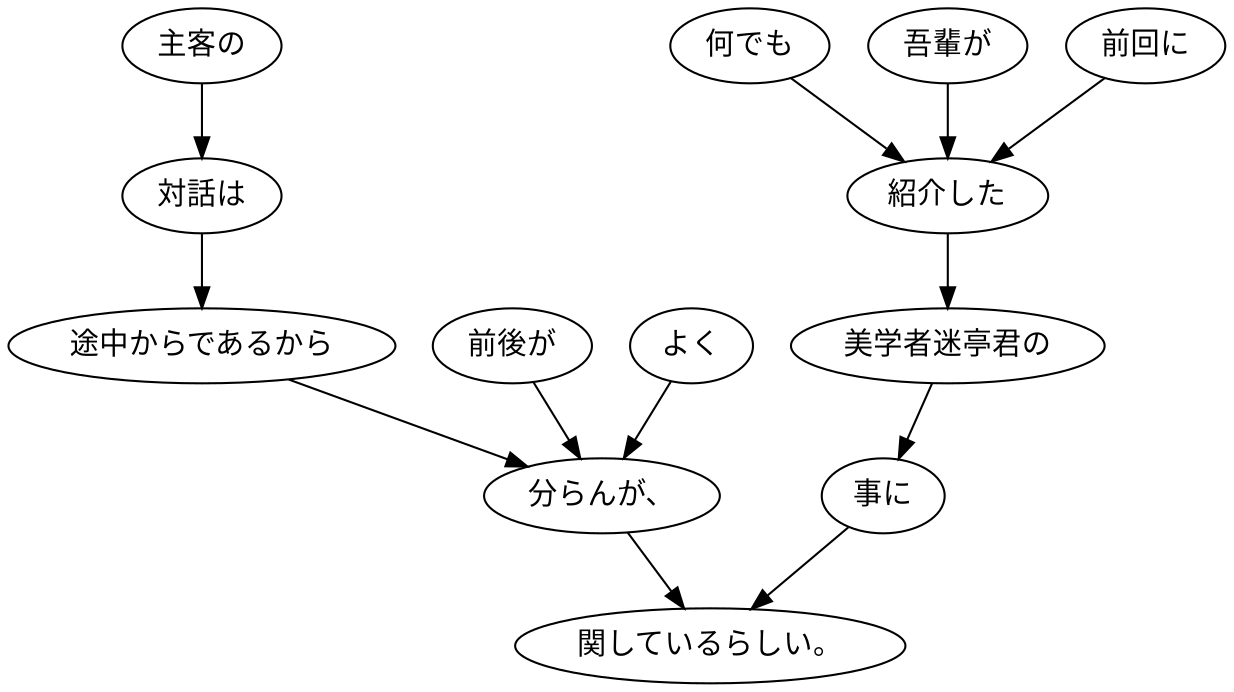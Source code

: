 digraph graph765 {
	node0 [label="主客の"];
	node1 [label="対話は"];
	node2 [label="途中からであるから"];
	node3 [label="前後が"];
	node4 [label="よく"];
	node5 [label="分らんが、"];
	node6 [label="何でも"];
	node7 [label="吾輩が"];
	node8 [label="前回に"];
	node9 [label="紹介した"];
	node10 [label="美学者迷亭君の"];
	node11 [label="事に"];
	node12 [label="関しているらしい。"];
	node0 -> node1;
	node1 -> node2;
	node2 -> node5;
	node3 -> node5;
	node4 -> node5;
	node5 -> node12;
	node6 -> node9;
	node7 -> node9;
	node8 -> node9;
	node9 -> node10;
	node10 -> node11;
	node11 -> node12;
}
